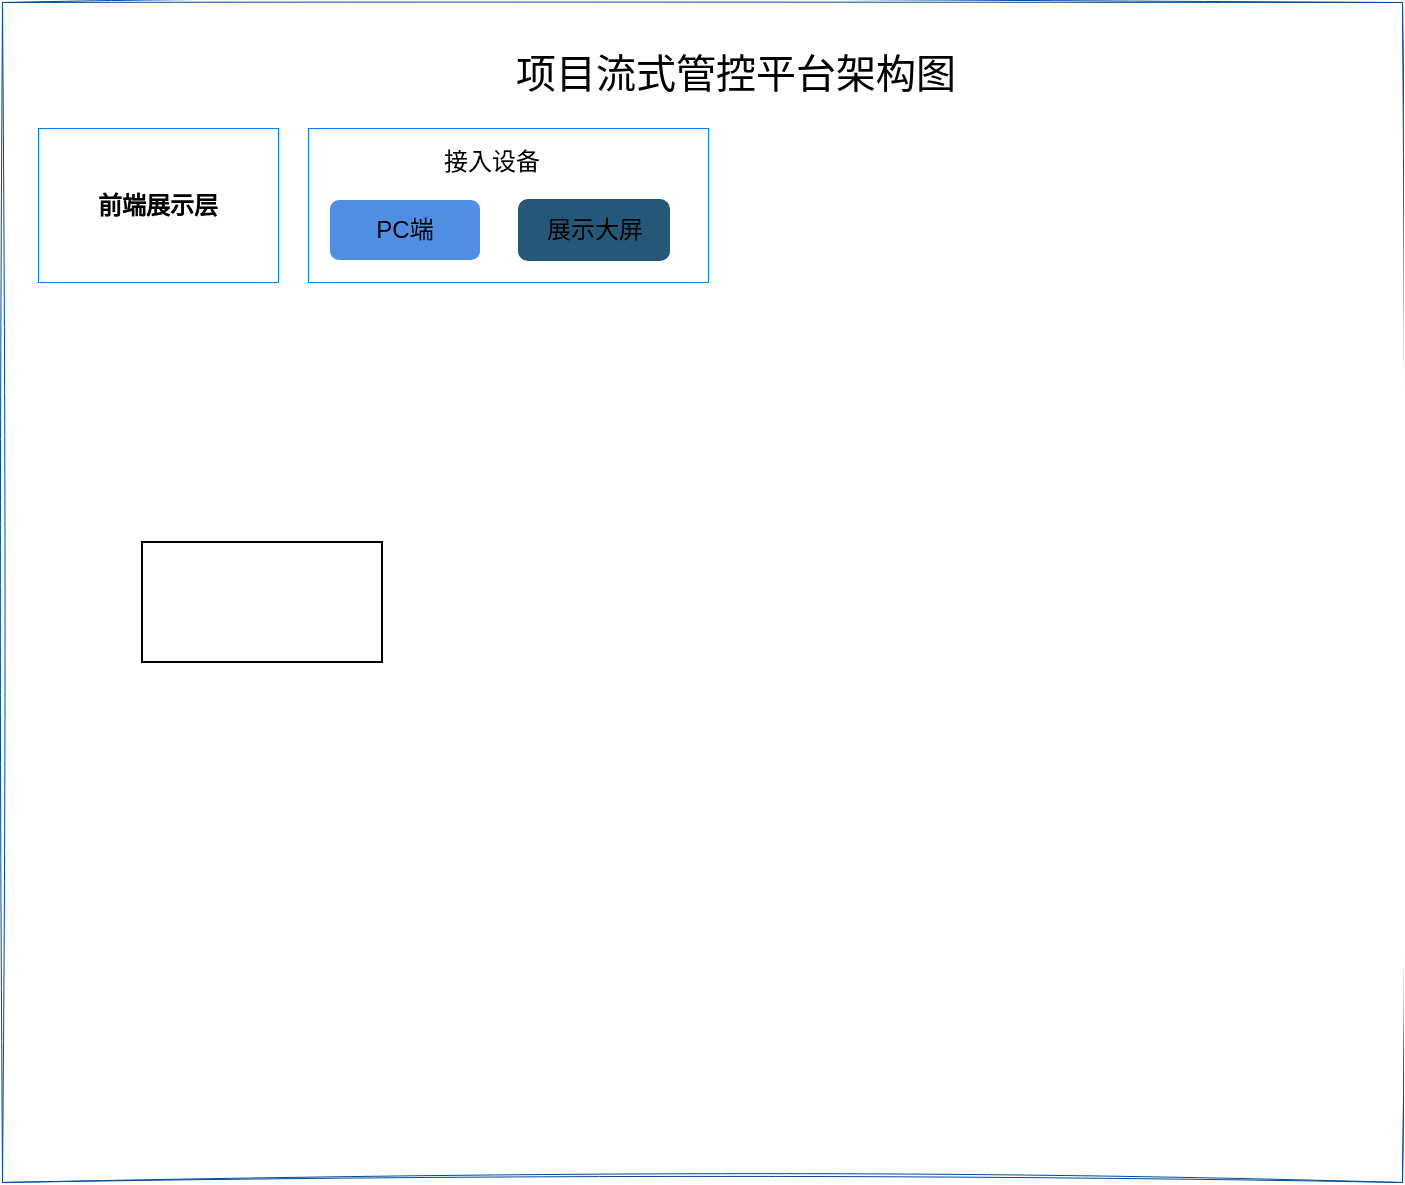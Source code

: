 <mxfile version="24.7.16">
  <diagram name="第 1 页" id="pSM0COIZiMat7ZpsX878">
    <mxGraphModel dx="568" dy="382" grid="1" gridSize="10" guides="1" tooltips="1" connect="1" arrows="1" fold="1" page="1" pageScale="1" pageWidth="827" pageHeight="1169" math="0" shadow="0">
      <root>
        <mxCell id="0" />
        <mxCell id="1" parent="0" />
        <mxCell id="mobrb4mCzC6fIw80cVbl-4" value="" style="rounded=0;whiteSpace=wrap;html=1;strokeColor=#004C99;strokeWidth=0.5;sketch=1;curveFitting=1;jiggle=2;" vertex="1" parent="1">
          <mxGeometry x="10" y="10" width="700" height="590" as="geometry" />
        </mxCell>
        <mxCell id="mobrb4mCzC6fIw80cVbl-1" value="&lt;b&gt;前端展示层&lt;/b&gt;" style="rounded=0;whiteSpace=wrap;html=1;strokeColor=#007FFF;strokeWidth=0.5;" vertex="1" parent="1">
          <mxGeometry x="28" y="73" width="120" height="77" as="geometry" />
        </mxCell>
        <mxCell id="mobrb4mCzC6fIw80cVbl-2" value="" style="rounded=0;whiteSpace=wrap;html=1;strokeColor=#007fff;strokeWidth=0.5;" vertex="1" parent="1">
          <mxGeometry x="163" y="73" width="200" height="77" as="geometry" />
        </mxCell>
        <mxCell id="mobrb4mCzC6fIw80cVbl-3" value="" style="rounded=0;whiteSpace=wrap;html=1;" vertex="1" parent="1">
          <mxGeometry x="80" y="280" width="120" height="60" as="geometry" />
        </mxCell>
        <mxCell id="mobrb4mCzC6fIw80cVbl-8" value="接入设备" style="text;html=1;align=center;verticalAlign=middle;whiteSpace=wrap;rounded=0;" vertex="1" parent="1">
          <mxGeometry x="224.5" y="79" width="60" height="21" as="geometry" />
        </mxCell>
        <mxCell id="mobrb4mCzC6fIw80cVbl-9" value="PC端" style="rounded=1;whiteSpace=wrap;html=1;fillColor=#2273dd;strokeColor=none;gradientColor=none;glass=0;opacity=80;" vertex="1" parent="1">
          <mxGeometry x="174" y="109" width="75" height="30" as="geometry" />
        </mxCell>
        <mxCell id="mobrb4mCzC6fIw80cVbl-11" value="展示大屏" style="rounded=1;whiteSpace=wrap;html=1;fillColor=#245778;strokeColor=#245778;gradientColor=none;glass=0;" vertex="1" parent="1">
          <mxGeometry x="268.5" y="109" width="75" height="30" as="geometry" />
        </mxCell>
        <mxCell id="mobrb4mCzC6fIw80cVbl-13" value="&lt;font style=&quot;font-size: 20px;&quot;&gt;项目流式管控平台架构图&lt;/font&gt;" style="text;html=1;align=center;verticalAlign=middle;whiteSpace=wrap;rounded=0;" vertex="1" parent="1">
          <mxGeometry x="249" y="30" width="256" height="30" as="geometry" />
        </mxCell>
      </root>
    </mxGraphModel>
  </diagram>
</mxfile>
